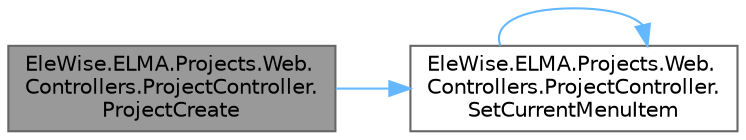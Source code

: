 digraph "EleWise.ELMA.Projects.Web.Controllers.ProjectController.ProjectCreate"
{
 // LATEX_PDF_SIZE
  bgcolor="transparent";
  edge [fontname=Helvetica,fontsize=10,labelfontname=Helvetica,labelfontsize=10];
  node [fontname=Helvetica,fontsize=10,shape=box,height=0.2,width=0.4];
  rankdir="LR";
  Node1 [id="Node000001",label="EleWise.ELMA.Projects.Web.\lControllers.ProjectController.\lProjectCreate",height=0.2,width=0.4,color="gray40", fillcolor="grey60", style="filled", fontcolor="black",tooltip="Задача \"Создание проекта\"."];
  Node1 -> Node2 [id="edge1_Node000001_Node000002",color="steelblue1",style="solid",tooltip=" "];
  Node2 [id="Node000002",label="EleWise.ELMA.Projects.Web.\lControllers.ProjectController.\lSetCurrentMenuItem",height=0.2,width=0.4,color="grey40", fillcolor="white", style="filled",URL="$class_ele_wise_1_1_e_l_m_a_1_1_projects_1_1_web_1_1_controllers_1_1_project_controller.html#a73ecf530314371a7fb7c325ac2f5679b",tooltip="Устанавливает требуемый пункт меню активный."];
  Node2 -> Node2 [id="edge2_Node000002_Node000002",color="steelblue1",style="solid",tooltip=" "];
}
